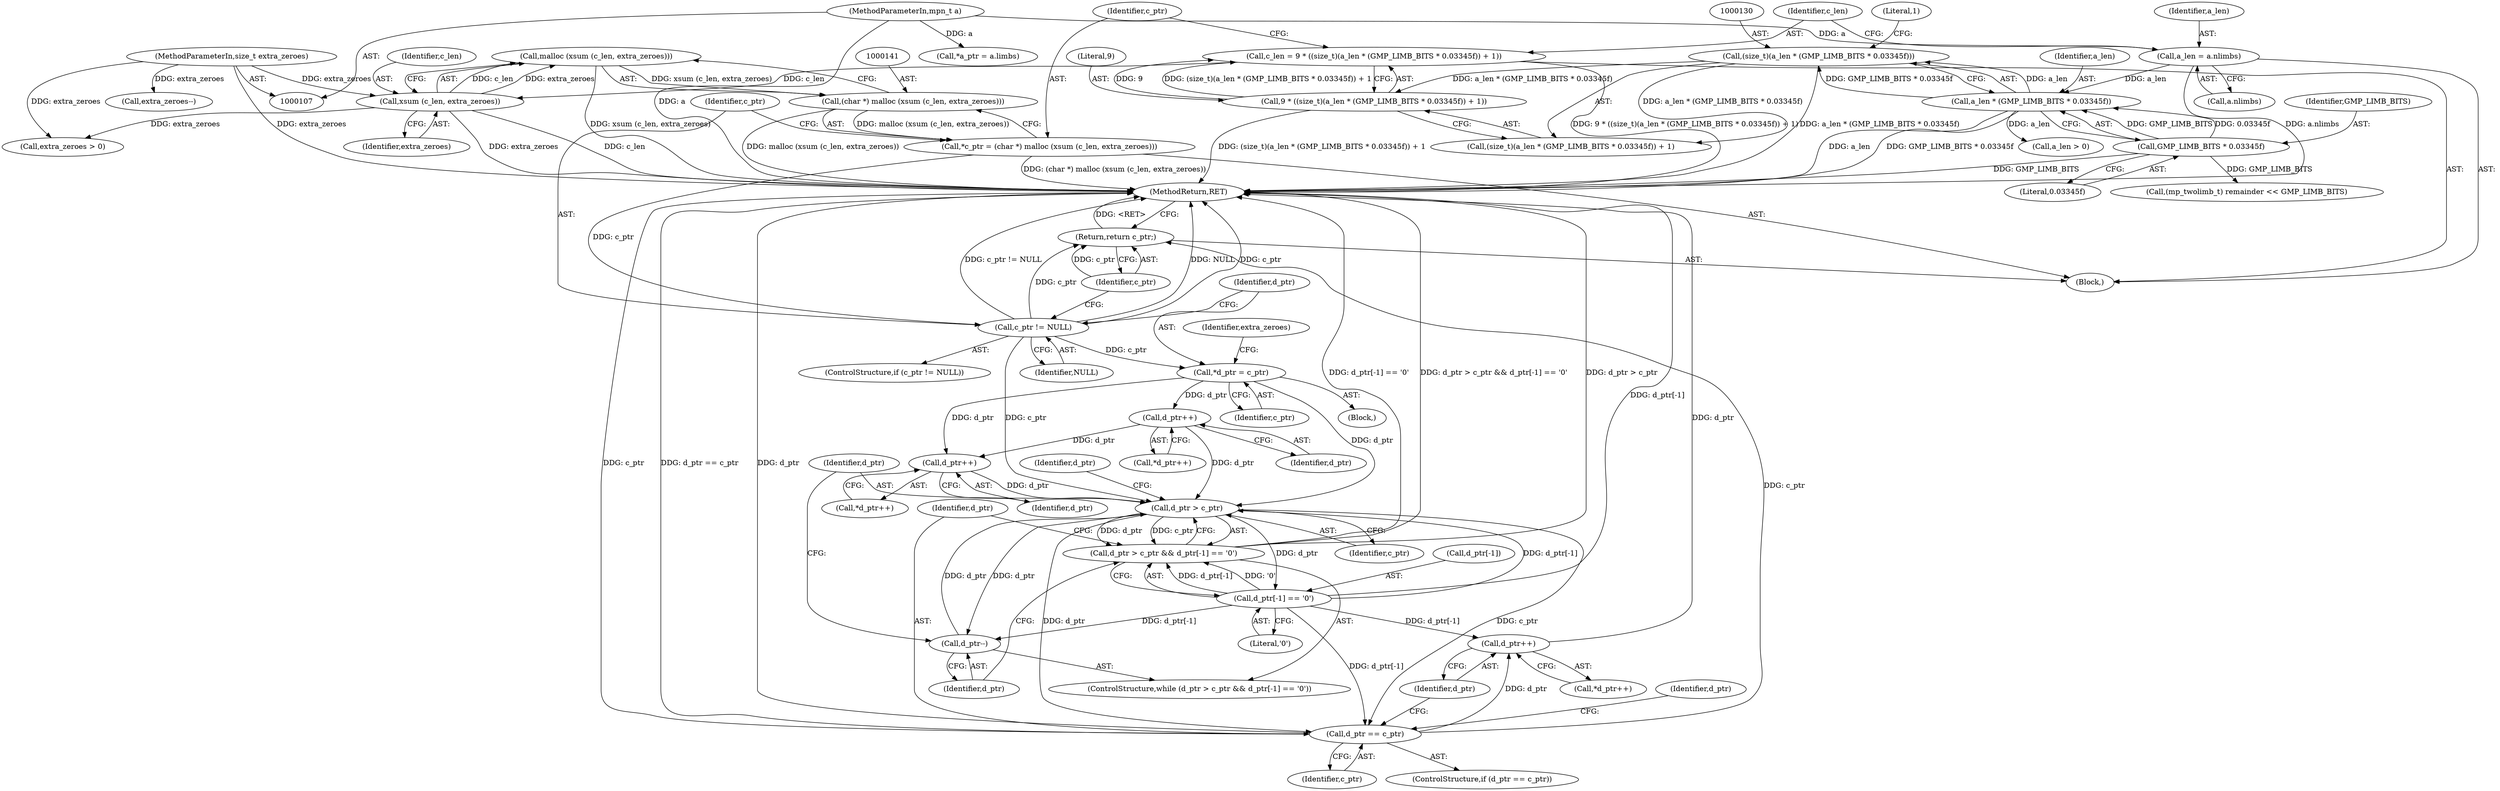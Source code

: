 digraph "1_gnulib_278b4175c9d7dd47c1a3071554aac02add3b3c35@API" {
"1000142" [label="(Call,malloc (xsum (c_len, extra_zeroes)))"];
"1000143" [label="(Call,xsum (c_len, extra_zeroes))"];
"1000124" [label="(Call,c_len = 9 * ((size_t)(a_len * (GMP_LIMB_BITS * 0.03345f)) + 1))"];
"1000126" [label="(Call,9 * ((size_t)(a_len * (GMP_LIMB_BITS * 0.03345f)) + 1))"];
"1000129" [label="(Call,(size_t)(a_len * (GMP_LIMB_BITS * 0.03345f)))"];
"1000131" [label="(Call,a_len * (GMP_LIMB_BITS * 0.03345f))"];
"1000118" [label="(Call,a_len = a.nlimbs)"];
"1000108" [label="(MethodParameterIn,mpn_t a)"];
"1000133" [label="(Call,GMP_LIMB_BITS * 0.03345f)"];
"1000109" [label="(MethodParameterIn,size_t extra_zeroes)"];
"1000140" [label="(Call,(char *) malloc (xsum (c_len, extra_zeroes)))"];
"1000138" [label="(Call,*c_ptr = (char *) malloc (xsum (c_len, extra_zeroes)))"];
"1000147" [label="(Call,c_ptr != NULL)"];
"1000152" [label="(Call,*d_ptr = c_ptr)"];
"1000163" [label="(Call,d_ptr++)"];
"1000227" [label="(Call,d_ptr++)"];
"1000251" [label="(Call,d_ptr > c_ptr)"];
"1000250" [label="(Call,d_ptr > c_ptr && d_ptr[-1] == '0')"];
"1000254" [label="(Call,d_ptr[-1] == '0')"];
"1000260" [label="(Call,d_ptr--)"];
"1000263" [label="(Call,d_ptr == c_ptr)"];
"1000268" [label="(Call,d_ptr++)"];
"1000275" [label="(Return,return c_ptr;)"];
"1000142" [label="(Call,malloc (xsum (c_len, extra_zeroes)))"];
"1000253" [label="(Identifier,c_ptr)"];
"1000255" [label="(Call,d_ptr[-1])"];
"1000118" [label="(Call,a_len = a.nlimbs)"];
"1000269" [label="(Identifier,d_ptr)"];
"1000267" [label="(Call,*d_ptr++)"];
"1000139" [label="(Identifier,c_ptr)"];
"1000129" [label="(Call,(size_t)(a_len * (GMP_LIMB_BITS * 0.03345f)))"];
"1000149" [label="(Identifier,NULL)"];
"1000264" [label="(Identifier,d_ptr)"];
"1000119" [label="(Identifier,a_len)"];
"1000251" [label="(Call,d_ptr > c_ptr)"];
"1000254" [label="(Call,d_ptr[-1] == '0')"];
"1000163" [label="(Call,d_ptr++)"];
"1000265" [label="(Identifier,c_ptr)"];
"1000268" [label="(Call,d_ptr++)"];
"1000159" [label="(Call,extra_zeroes--)"];
"1000162" [label="(Call,*d_ptr++)"];
"1000132" [label="(Identifier,a_len)"];
"1000125" [label="(Identifier,c_len)"];
"1000120" [label="(Call,a.nlimbs)"];
"1000156" [label="(Call,extra_zeroes > 0)"];
"1000167" [label="(Call,a_len > 0)"];
"1000263" [label="(Call,d_ptr == c_ptr)"];
"1000262" [label="(ControlStructure,if (d_ptr == c_ptr))"];
"1000148" [label="(Identifier,c_ptr)"];
"1000143" [label="(Call,xsum (c_len, extra_zeroes))"];
"1000157" [label="(Identifier,extra_zeroes)"];
"1000273" [label="(Identifier,d_ptr)"];
"1000108" [label="(MethodParameterIn,mpn_t a)"];
"1000134" [label="(Identifier,GMP_LIMB_BITS)"];
"1000256" [label="(Identifier,d_ptr)"];
"1000276" [label="(Identifier,c_ptr)"];
"1000144" [label="(Identifier,c_len)"];
"1000126" [label="(Call,9 * ((size_t)(a_len * (GMP_LIMB_BITS * 0.03345f)) + 1))"];
"1000226" [label="(Call,*d_ptr++)"];
"1000147" [label="(Call,c_ptr != NULL)"];
"1000260" [label="(Call,d_ptr--)"];
"1000110" [label="(Block,)"];
"1000150" [label="(Block,)"];
"1000252" [label="(Identifier,d_ptr)"];
"1000135" [label="(Literal,0.03345f)"];
"1000124" [label="(Call,c_len = 9 * ((size_t)(a_len * (GMP_LIMB_BITS * 0.03345f)) + 1))"];
"1000128" [label="(Call,(size_t)(a_len * (GMP_LIMB_BITS * 0.03345f)) + 1)"];
"1000136" [label="(Literal,1)"];
"1000277" [label="(MethodReturn,RET)"];
"1000133" [label="(Call,GMP_LIMB_BITS * 0.03345f)"];
"1000228" [label="(Identifier,d_ptr)"];
"1000196" [label="(Call,(mp_twolimb_t) remainder << GMP_LIMB_BITS)"];
"1000227" [label="(Call,d_ptr++)"];
"1000109" [label="(MethodParameterIn,size_t extra_zeroes)"];
"1000275" [label="(Return,return c_ptr;)"];
"1000152" [label="(Call,*d_ptr = c_ptr)"];
"1000259" [label="(Literal,'0')"];
"1000138" [label="(Call,*c_ptr = (char *) malloc (xsum (c_len, extra_zeroes)))"];
"1000127" [label="(Literal,9)"];
"1000164" [label="(Identifier,d_ptr)"];
"1000154" [label="(Identifier,c_ptr)"];
"1000261" [label="(Identifier,d_ptr)"];
"1000131" [label="(Call,a_len * (GMP_LIMB_BITS * 0.03345f))"];
"1000112" [label="(Call,*a_ptr = a.limbs)"];
"1000250" [label="(Call,d_ptr > c_ptr && d_ptr[-1] == '0')"];
"1000146" [label="(ControlStructure,if (c_ptr != NULL))"];
"1000140" [label="(Call,(char *) malloc (xsum (c_len, extra_zeroes)))"];
"1000153" [label="(Identifier,d_ptr)"];
"1000249" [label="(ControlStructure,while (d_ptr > c_ptr && d_ptr[-1] == '0'))"];
"1000145" [label="(Identifier,extra_zeroes)"];
"1000142" -> "1000140"  [label="AST: "];
"1000142" -> "1000143"  [label="CFG: "];
"1000143" -> "1000142"  [label="AST: "];
"1000140" -> "1000142"  [label="CFG: "];
"1000142" -> "1000277"  [label="DDG: xsum (c_len, extra_zeroes)"];
"1000142" -> "1000140"  [label="DDG: xsum (c_len, extra_zeroes)"];
"1000143" -> "1000142"  [label="DDG: c_len"];
"1000143" -> "1000142"  [label="DDG: extra_zeroes"];
"1000143" -> "1000145"  [label="CFG: "];
"1000144" -> "1000143"  [label="AST: "];
"1000145" -> "1000143"  [label="AST: "];
"1000143" -> "1000277"  [label="DDG: c_len"];
"1000143" -> "1000277"  [label="DDG: extra_zeroes"];
"1000124" -> "1000143"  [label="DDG: c_len"];
"1000109" -> "1000143"  [label="DDG: extra_zeroes"];
"1000143" -> "1000156"  [label="DDG: extra_zeroes"];
"1000124" -> "1000110"  [label="AST: "];
"1000124" -> "1000126"  [label="CFG: "];
"1000125" -> "1000124"  [label="AST: "];
"1000126" -> "1000124"  [label="AST: "];
"1000139" -> "1000124"  [label="CFG: "];
"1000124" -> "1000277"  [label="DDG: 9 * ((size_t)(a_len * (GMP_LIMB_BITS * 0.03345f)) + 1)"];
"1000126" -> "1000124"  [label="DDG: 9"];
"1000126" -> "1000124"  [label="DDG: (size_t)(a_len * (GMP_LIMB_BITS * 0.03345f)) + 1"];
"1000126" -> "1000128"  [label="CFG: "];
"1000127" -> "1000126"  [label="AST: "];
"1000128" -> "1000126"  [label="AST: "];
"1000126" -> "1000277"  [label="DDG: (size_t)(a_len * (GMP_LIMB_BITS * 0.03345f)) + 1"];
"1000129" -> "1000126"  [label="DDG: a_len * (GMP_LIMB_BITS * 0.03345f)"];
"1000129" -> "1000128"  [label="AST: "];
"1000129" -> "1000131"  [label="CFG: "];
"1000130" -> "1000129"  [label="AST: "];
"1000131" -> "1000129"  [label="AST: "];
"1000136" -> "1000129"  [label="CFG: "];
"1000129" -> "1000277"  [label="DDG: a_len * (GMP_LIMB_BITS * 0.03345f)"];
"1000129" -> "1000128"  [label="DDG: a_len * (GMP_LIMB_BITS * 0.03345f)"];
"1000131" -> "1000129"  [label="DDG: a_len"];
"1000131" -> "1000129"  [label="DDG: GMP_LIMB_BITS * 0.03345f"];
"1000131" -> "1000133"  [label="CFG: "];
"1000132" -> "1000131"  [label="AST: "];
"1000133" -> "1000131"  [label="AST: "];
"1000131" -> "1000277"  [label="DDG: a_len"];
"1000131" -> "1000277"  [label="DDG: GMP_LIMB_BITS * 0.03345f"];
"1000118" -> "1000131"  [label="DDG: a_len"];
"1000133" -> "1000131"  [label="DDG: GMP_LIMB_BITS"];
"1000133" -> "1000131"  [label="DDG: 0.03345f"];
"1000131" -> "1000167"  [label="DDG: a_len"];
"1000118" -> "1000110"  [label="AST: "];
"1000118" -> "1000120"  [label="CFG: "];
"1000119" -> "1000118"  [label="AST: "];
"1000120" -> "1000118"  [label="AST: "];
"1000125" -> "1000118"  [label="CFG: "];
"1000118" -> "1000277"  [label="DDG: a.nlimbs"];
"1000108" -> "1000118"  [label="DDG: a"];
"1000108" -> "1000107"  [label="AST: "];
"1000108" -> "1000277"  [label="DDG: a"];
"1000108" -> "1000112"  [label="DDG: a"];
"1000133" -> "1000135"  [label="CFG: "];
"1000134" -> "1000133"  [label="AST: "];
"1000135" -> "1000133"  [label="AST: "];
"1000133" -> "1000277"  [label="DDG: GMP_LIMB_BITS"];
"1000133" -> "1000196"  [label="DDG: GMP_LIMB_BITS"];
"1000109" -> "1000107"  [label="AST: "];
"1000109" -> "1000277"  [label="DDG: extra_zeroes"];
"1000109" -> "1000156"  [label="DDG: extra_zeroes"];
"1000109" -> "1000159"  [label="DDG: extra_zeroes"];
"1000140" -> "1000138"  [label="AST: "];
"1000141" -> "1000140"  [label="AST: "];
"1000138" -> "1000140"  [label="CFG: "];
"1000140" -> "1000277"  [label="DDG: malloc (xsum (c_len, extra_zeroes))"];
"1000140" -> "1000138"  [label="DDG: malloc (xsum (c_len, extra_zeroes))"];
"1000138" -> "1000110"  [label="AST: "];
"1000139" -> "1000138"  [label="AST: "];
"1000148" -> "1000138"  [label="CFG: "];
"1000138" -> "1000277"  [label="DDG: (char *) malloc (xsum (c_len, extra_zeroes))"];
"1000138" -> "1000147"  [label="DDG: c_ptr"];
"1000147" -> "1000146"  [label="AST: "];
"1000147" -> "1000149"  [label="CFG: "];
"1000148" -> "1000147"  [label="AST: "];
"1000149" -> "1000147"  [label="AST: "];
"1000153" -> "1000147"  [label="CFG: "];
"1000276" -> "1000147"  [label="CFG: "];
"1000147" -> "1000277"  [label="DDG: NULL"];
"1000147" -> "1000277"  [label="DDG: c_ptr"];
"1000147" -> "1000277"  [label="DDG: c_ptr != NULL"];
"1000147" -> "1000152"  [label="DDG: c_ptr"];
"1000147" -> "1000251"  [label="DDG: c_ptr"];
"1000147" -> "1000275"  [label="DDG: c_ptr"];
"1000152" -> "1000150"  [label="AST: "];
"1000152" -> "1000154"  [label="CFG: "];
"1000153" -> "1000152"  [label="AST: "];
"1000154" -> "1000152"  [label="AST: "];
"1000157" -> "1000152"  [label="CFG: "];
"1000152" -> "1000163"  [label="DDG: d_ptr"];
"1000152" -> "1000227"  [label="DDG: d_ptr"];
"1000152" -> "1000251"  [label="DDG: d_ptr"];
"1000163" -> "1000162"  [label="AST: "];
"1000163" -> "1000164"  [label="CFG: "];
"1000164" -> "1000163"  [label="AST: "];
"1000162" -> "1000163"  [label="CFG: "];
"1000163" -> "1000227"  [label="DDG: d_ptr"];
"1000163" -> "1000251"  [label="DDG: d_ptr"];
"1000227" -> "1000226"  [label="AST: "];
"1000227" -> "1000228"  [label="CFG: "];
"1000228" -> "1000227"  [label="AST: "];
"1000226" -> "1000227"  [label="CFG: "];
"1000227" -> "1000251"  [label="DDG: d_ptr"];
"1000251" -> "1000250"  [label="AST: "];
"1000251" -> "1000253"  [label="CFG: "];
"1000252" -> "1000251"  [label="AST: "];
"1000253" -> "1000251"  [label="AST: "];
"1000256" -> "1000251"  [label="CFG: "];
"1000250" -> "1000251"  [label="CFG: "];
"1000251" -> "1000250"  [label="DDG: d_ptr"];
"1000251" -> "1000250"  [label="DDG: c_ptr"];
"1000254" -> "1000251"  [label="DDG: d_ptr[-1]"];
"1000260" -> "1000251"  [label="DDG: d_ptr"];
"1000251" -> "1000254"  [label="DDG: d_ptr"];
"1000251" -> "1000260"  [label="DDG: d_ptr"];
"1000251" -> "1000263"  [label="DDG: d_ptr"];
"1000251" -> "1000263"  [label="DDG: c_ptr"];
"1000250" -> "1000249"  [label="AST: "];
"1000250" -> "1000254"  [label="CFG: "];
"1000254" -> "1000250"  [label="AST: "];
"1000261" -> "1000250"  [label="CFG: "];
"1000264" -> "1000250"  [label="CFG: "];
"1000250" -> "1000277"  [label="DDG: d_ptr > c_ptr"];
"1000250" -> "1000277"  [label="DDG: d_ptr[-1] == '0'"];
"1000250" -> "1000277"  [label="DDG: d_ptr > c_ptr && d_ptr[-1] == '0'"];
"1000254" -> "1000250"  [label="DDG: d_ptr[-1]"];
"1000254" -> "1000250"  [label="DDG: '0'"];
"1000254" -> "1000259"  [label="CFG: "];
"1000255" -> "1000254"  [label="AST: "];
"1000259" -> "1000254"  [label="AST: "];
"1000254" -> "1000277"  [label="DDG: d_ptr[-1]"];
"1000254" -> "1000260"  [label="DDG: d_ptr[-1]"];
"1000254" -> "1000263"  [label="DDG: d_ptr[-1]"];
"1000254" -> "1000268"  [label="DDG: d_ptr[-1]"];
"1000260" -> "1000249"  [label="AST: "];
"1000260" -> "1000261"  [label="CFG: "];
"1000261" -> "1000260"  [label="AST: "];
"1000252" -> "1000260"  [label="CFG: "];
"1000263" -> "1000262"  [label="AST: "];
"1000263" -> "1000265"  [label="CFG: "];
"1000264" -> "1000263"  [label="AST: "];
"1000265" -> "1000263"  [label="AST: "];
"1000269" -> "1000263"  [label="CFG: "];
"1000273" -> "1000263"  [label="CFG: "];
"1000263" -> "1000277"  [label="DDG: c_ptr"];
"1000263" -> "1000277"  [label="DDG: d_ptr == c_ptr"];
"1000263" -> "1000277"  [label="DDG: d_ptr"];
"1000263" -> "1000268"  [label="DDG: d_ptr"];
"1000263" -> "1000275"  [label="DDG: c_ptr"];
"1000268" -> "1000267"  [label="AST: "];
"1000268" -> "1000269"  [label="CFG: "];
"1000269" -> "1000268"  [label="AST: "];
"1000267" -> "1000268"  [label="CFG: "];
"1000268" -> "1000277"  [label="DDG: d_ptr"];
"1000275" -> "1000110"  [label="AST: "];
"1000275" -> "1000276"  [label="CFG: "];
"1000276" -> "1000275"  [label="AST: "];
"1000277" -> "1000275"  [label="CFG: "];
"1000275" -> "1000277"  [label="DDG: <RET>"];
"1000276" -> "1000275"  [label="DDG: c_ptr"];
}
